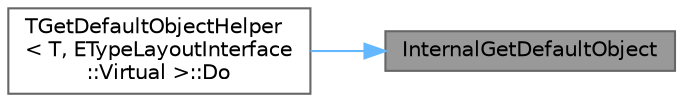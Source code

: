 digraph "InternalGetDefaultObject"
{
 // INTERACTIVE_SVG=YES
 // LATEX_PDF_SIZE
  bgcolor="transparent";
  edge [fontname=Helvetica,fontsize=10,labelfontname=Helvetica,labelfontsize=10];
  node [fontname=Helvetica,fontsize=10,shape=box,height=0.2,width=0.4];
  rankdir="RL";
  Node1 [id="Node000001",label="InternalGetDefaultObject",height=0.2,width=0.4,color="gray40", fillcolor="grey60", style="filled", fontcolor="black",tooltip=" "];
  Node1 -> Node2 [id="edge1_Node000001_Node000002",dir="back",color="steelblue1",style="solid",tooltip=" "];
  Node2 [id="Node000002",label="TGetDefaultObjectHelper\l\< T, ETypeLayoutInterface\l::Virtual \>::Do",height=0.2,width=0.4,color="grey40", fillcolor="white", style="filled",URL="$d6/d1f/structTGetDefaultObjectHelper_3_01T_00_01ETypeLayoutInterface_1_1Virtual_01_4.html#a3b7a0fcaab56b1957ec27cf8e93b9aeb",tooltip=" "];
}
